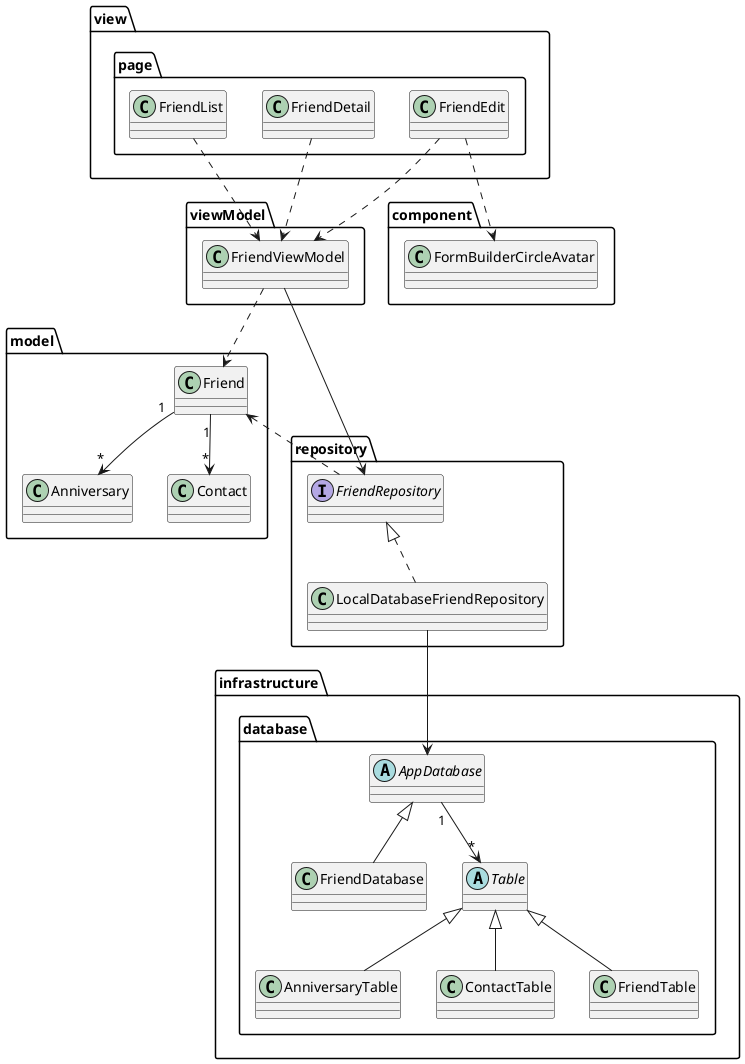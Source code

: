 @startuml

package view {
    package page {
        class FriendDetail
        class FriendEdit
        class FriendList
    }
}

package component {
    class FormBuilderCircleAvatar
}

package viewModel {
    class FriendViewModel
}

package model {
    class Anniversary
    class Contact
    class Friend
}

package repository {
    interface FriendRepository
    class LocalDatabaseFriendRepository
}

package infrastructure {
    package database {
        class AnniversaryTable
        abstract AppDatabase
        class ContactTable
        class FriendDatabase
        class FriendTable
        abstract Table
    }
}

FriendDetail ..> FriendViewModel
FriendEdit ..> FriendViewModel
FriendList ..> FriendViewModel

FriendEdit ..> FormBuilderCircleAvatar

FriendViewModel ..> Friend
FriendViewModel --> FriendRepository

Friend "1" --> "*" Anniversary
Friend "1" --> "*" Contact

FriendRepository .up.> Friend

FriendRepository <|.. LocalDatabaseFriendRepository

LocalDatabaseFriendRepository --> AppDatabase

AppDatabase <|-- FriendDatabase
Table <|-- AnniversaryTable
Table <|-- ContactTable
Table <|-- FriendTable
AppDatabase "1" --> "*" Table

@enduml